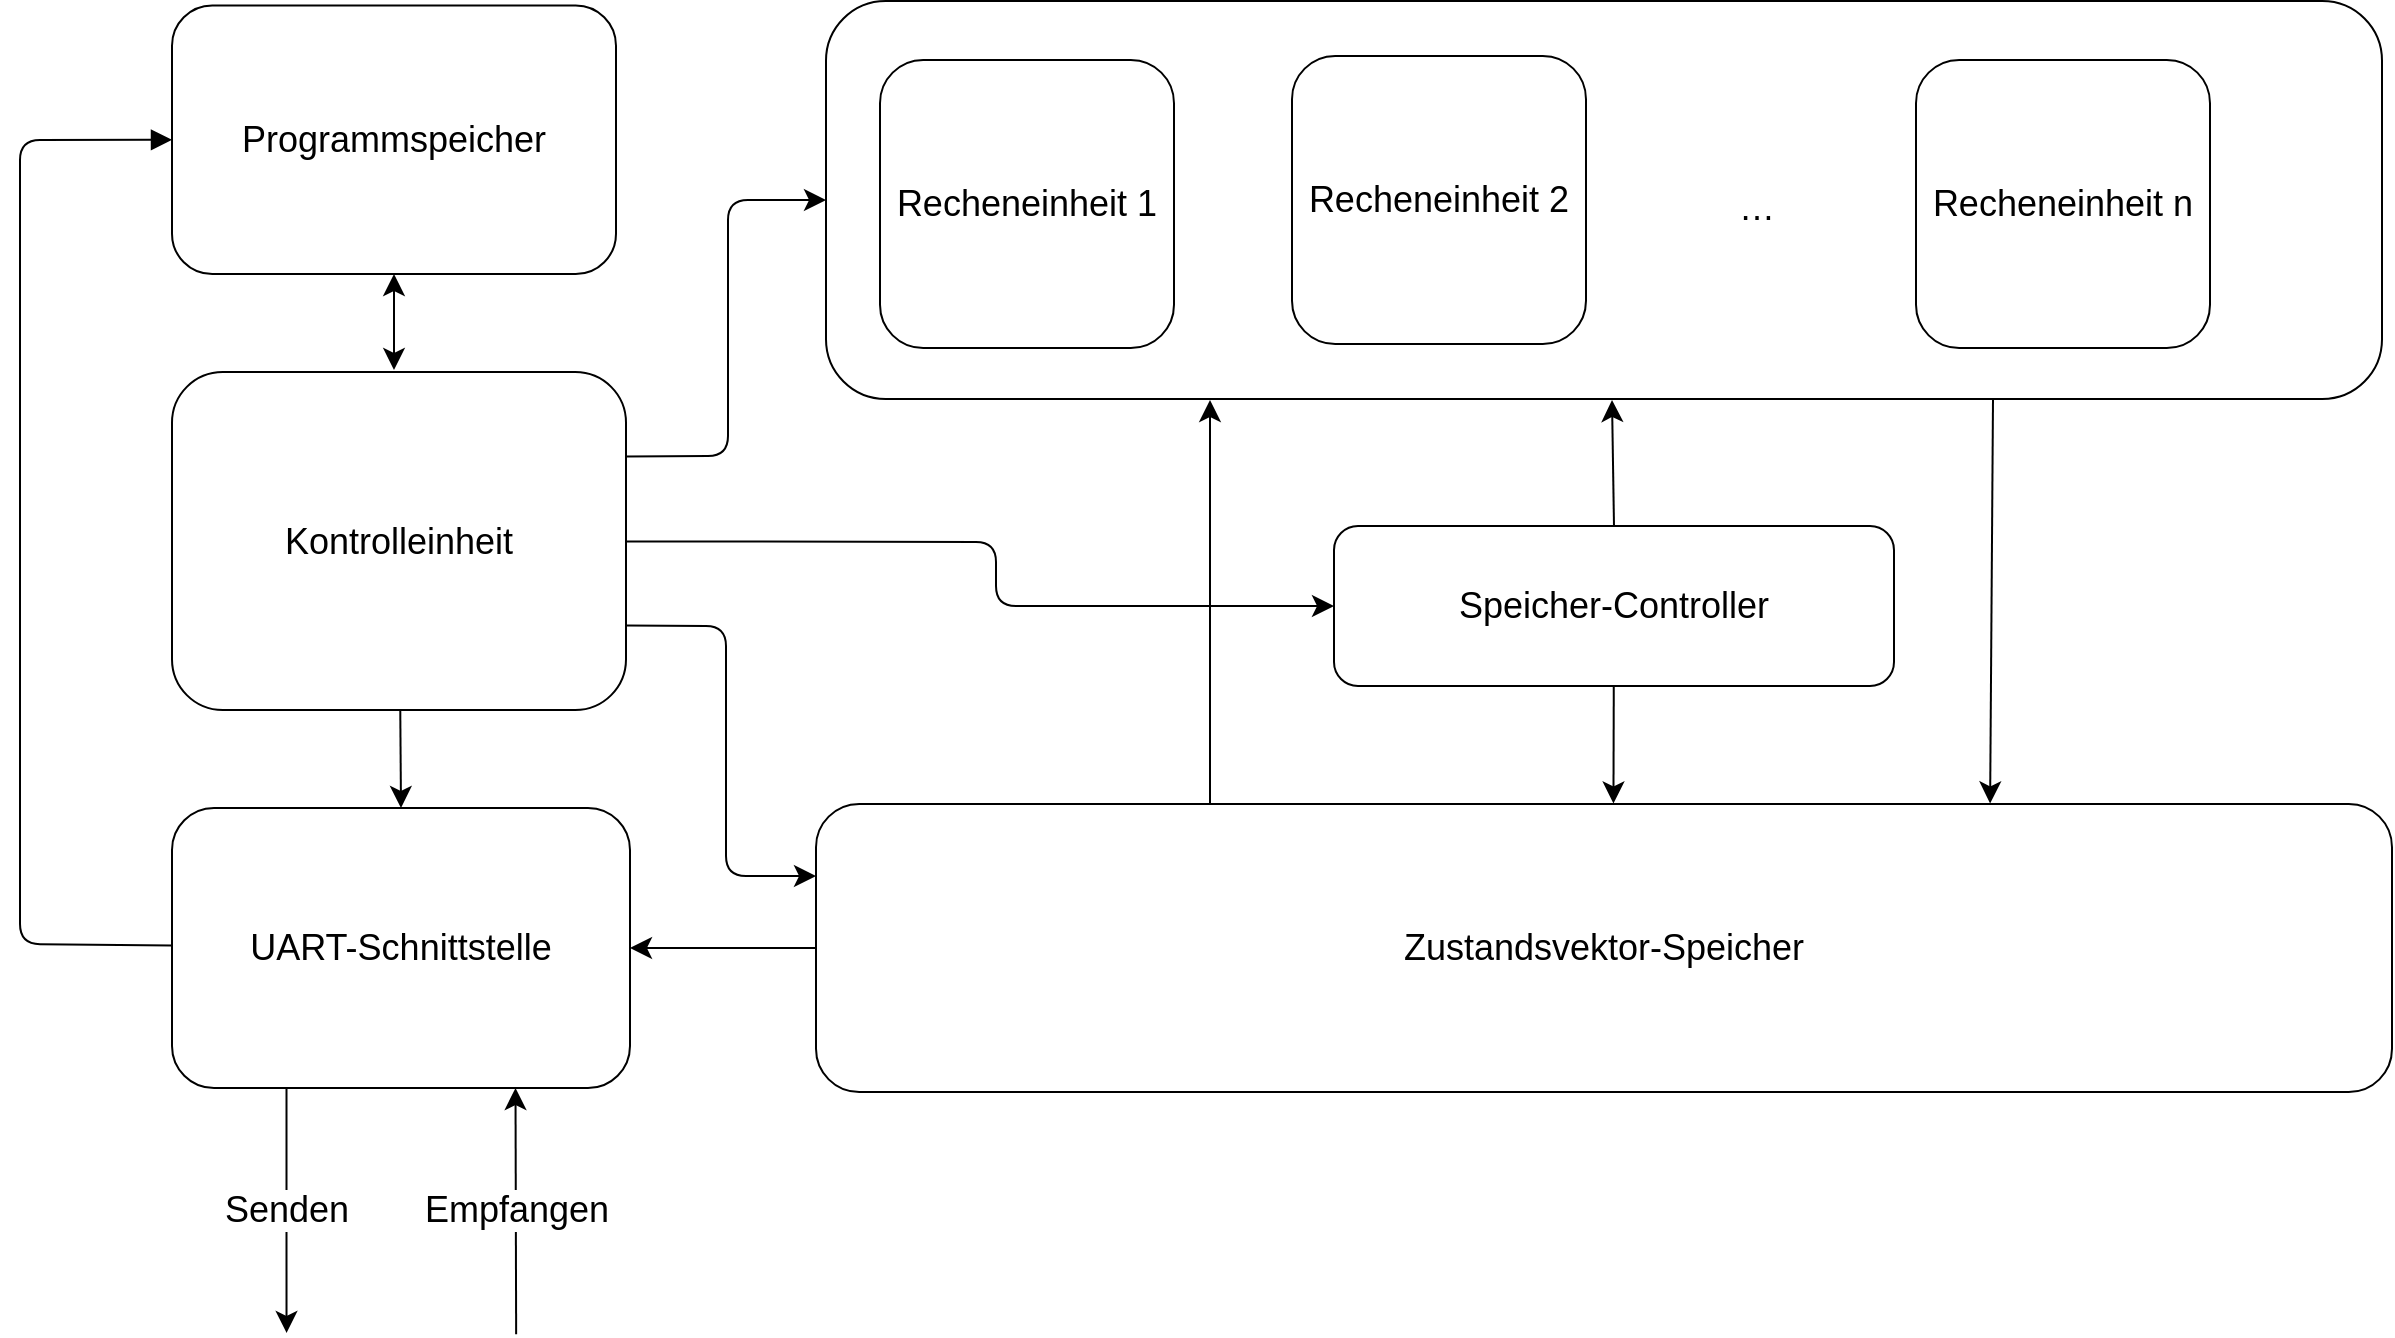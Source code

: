 <mxfile version="24.0.7" type="github">
  <diagram name="Page-1" id="L5z7G1MLdmV6tcJb1Ozl">
    <mxGraphModel dx="2073" dy="1051" grid="0" gridSize="10" guides="1" tooltips="1" connect="1" arrows="1" fold="1" page="0" pageScale="1" pageWidth="850" pageHeight="1100" math="0" shadow="0">
      <root>
        <mxCell id="0" />
        <mxCell id="1" parent="0" />
        <mxCell id="xqdPf7vg9-mfppOpUybL-33" style="edgeStyle=none;curved=1;rounded=0;orthogonalLoop=1;jettySize=auto;html=1;exitX=0.75;exitY=1;exitDx=0;exitDy=0;entryX=0.745;entryY=-0.002;entryDx=0;entryDy=0;fontSize=18;startSize=8;endSize=8;labelBackgroundColor=none;fontColor=default;entryPerimeter=0;" edge="1" parent="1" source="xqdPf7vg9-mfppOpUybL-18" target="xqdPf7vg9-mfppOpUybL-8">
          <mxGeometry relative="1" as="geometry" />
        </mxCell>
        <mxCell id="xqdPf7vg9-mfppOpUybL-18" value="" style="whiteSpace=wrap;html=1;labelBackgroundColor=none;rounded=1;fontSize=18;" vertex="1" parent="1">
          <mxGeometry x="308" y="30.5" width="778" height="199" as="geometry" />
        </mxCell>
        <mxCell id="xqdPf7vg9-mfppOpUybL-27" style="edgeStyle=none;curved=1;rounded=0;orthogonalLoop=1;jettySize=auto;html=1;entryX=0.5;entryY=0;entryDx=0;entryDy=0;fontSize=18;startSize=8;endSize=8;labelBackgroundColor=none;fontColor=default;" edge="1" parent="1" source="xqdPf7vg9-mfppOpUybL-2" target="xqdPf7vg9-mfppOpUybL-13">
          <mxGeometry relative="1" as="geometry" />
        </mxCell>
        <mxCell id="xqdPf7vg9-mfppOpUybL-28" style="edgeStyle=none;curved=0;rounded=1;orthogonalLoop=1;jettySize=auto;html=1;entryX=0;entryY=0.5;entryDx=0;entryDy=0;fontSize=18;startSize=8;endSize=8;labelBackgroundColor=none;fontColor=default;" edge="1" parent="1" source="xqdPf7vg9-mfppOpUybL-2" target="xqdPf7vg9-mfppOpUybL-14">
          <mxGeometry relative="1" as="geometry">
            <Array as="points">
              <mxPoint x="393" y="301" />
              <mxPoint x="393" y="333" />
            </Array>
          </mxGeometry>
        </mxCell>
        <mxCell id="xqdPf7vg9-mfppOpUybL-34" style="edgeStyle=none;curved=0;rounded=1;orthogonalLoop=1;jettySize=auto;html=1;exitX=1;exitY=0.25;exitDx=0;exitDy=0;fontSize=18;startSize=8;endSize=8;entryX=0;entryY=0.5;entryDx=0;entryDy=0;labelBackgroundColor=none;fontColor=default;" edge="1" parent="1" source="xqdPf7vg9-mfppOpUybL-2" target="xqdPf7vg9-mfppOpUybL-18">
          <mxGeometry relative="1" as="geometry">
            <mxPoint x="267.5" y="204.5" as="targetPoint" />
            <Array as="points">
              <mxPoint x="259" y="258" />
              <mxPoint x="259" y="130" />
            </Array>
          </mxGeometry>
        </mxCell>
        <mxCell id="xqdPf7vg9-mfppOpUybL-35" style="edgeStyle=none;curved=0;rounded=1;orthogonalLoop=1;jettySize=auto;html=1;exitX=1;exitY=0.75;exitDx=0;exitDy=0;entryX=0;entryY=0.25;entryDx=0;entryDy=0;fontSize=18;startSize=8;endSize=8;labelBackgroundColor=none;fontColor=default;" edge="1" parent="1" source="xqdPf7vg9-mfppOpUybL-2" target="xqdPf7vg9-mfppOpUybL-8">
          <mxGeometry relative="1" as="geometry">
            <Array as="points">
              <mxPoint x="258" y="343" />
              <mxPoint x="258" y="468" />
            </Array>
          </mxGeometry>
        </mxCell>
        <mxCell id="xqdPf7vg9-mfppOpUybL-2" value="Kontrolleinheit" style="rounded=1;whiteSpace=wrap;html=1;labelBackgroundColor=none;fontSize=18;" vertex="1" parent="1">
          <mxGeometry x="-19" y="216" width="227" height="169" as="geometry" />
        </mxCell>
        <mxCell id="xqdPf7vg9-mfppOpUybL-4" value="Recheneinheit 1" style="rounded=1;whiteSpace=wrap;html=1;labelBackgroundColor=none;fontSize=18;" vertex="1" parent="1">
          <mxGeometry x="335" y="60" width="147" height="144" as="geometry" />
        </mxCell>
        <mxCell id="xqdPf7vg9-mfppOpUybL-32" style="edgeStyle=none;curved=1;rounded=0;orthogonalLoop=1;jettySize=auto;html=1;exitX=0.25;exitY=0;exitDx=0;exitDy=0;fontSize=18;startSize=8;endSize=8;labelBackgroundColor=none;fontColor=default;" edge="1" parent="1" source="xqdPf7vg9-mfppOpUybL-8">
          <mxGeometry relative="1" as="geometry">
            <mxPoint x="500" y="230" as="targetPoint" />
          </mxGeometry>
        </mxCell>
        <mxCell id="xqdPf7vg9-mfppOpUybL-36" style="edgeStyle=none;curved=1;rounded=0;orthogonalLoop=1;jettySize=auto;html=1;exitX=0;exitY=0.5;exitDx=0;exitDy=0;entryX=1;entryY=0.5;entryDx=0;entryDy=0;fontSize=18;startSize=8;endSize=8;labelBackgroundColor=none;fontColor=default;" edge="1" parent="1" source="xqdPf7vg9-mfppOpUybL-8" target="xqdPf7vg9-mfppOpUybL-13">
          <mxGeometry relative="1" as="geometry" />
        </mxCell>
        <mxCell id="xqdPf7vg9-mfppOpUybL-8" value="Zustandsvektor-Speicher" style="rounded=1;whiteSpace=wrap;html=1;labelBackgroundColor=none;fontSize=18;" vertex="1" parent="1">
          <mxGeometry x="303" y="432" width="788" height="144" as="geometry" />
        </mxCell>
        <mxCell id="xqdPf7vg9-mfppOpUybL-10" value="Recheneinheit 2" style="rounded=1;whiteSpace=wrap;html=1;labelBackgroundColor=none;fontSize=18;" vertex="1" parent="1">
          <mxGeometry x="541" y="58" width="147" height="144" as="geometry" />
        </mxCell>
        <mxCell id="xqdPf7vg9-mfppOpUybL-24" style="edgeStyle=none;curved=0;rounded=1;orthogonalLoop=1;jettySize=auto;html=1;entryX=0;entryY=0.5;entryDx=0;entryDy=0;fontSize=18;startSize=8;endSize=8;endArrow=block;endFill=1;startArrow=none;startFill=0;labelBackgroundColor=none;fontColor=default;" edge="1" parent="1" source="xqdPf7vg9-mfppOpUybL-13" target="xqdPf7vg9-mfppOpUybL-15">
          <mxGeometry relative="1" as="geometry">
            <Array as="points">
              <mxPoint x="-95" y="502" />
              <mxPoint x="-95" y="100" />
            </Array>
          </mxGeometry>
        </mxCell>
        <mxCell id="xqdPf7vg9-mfppOpUybL-38" value="Senden" style="edgeStyle=none;curved=1;rounded=0;orthogonalLoop=1;jettySize=auto;html=1;exitX=0.25;exitY=1;exitDx=0;exitDy=0;fontSize=18;startSize=8;endSize=8;labelBackgroundColor=default;fontColor=default;" edge="1" parent="1" source="xqdPf7vg9-mfppOpUybL-13">
          <mxGeometry relative="1" as="geometry">
            <mxPoint x="38.259" y="696.444" as="targetPoint" />
          </mxGeometry>
        </mxCell>
        <mxCell id="xqdPf7vg9-mfppOpUybL-39" value="Empfangen" style="edgeStyle=none;curved=1;rounded=0;orthogonalLoop=1;jettySize=auto;html=1;exitX=0.75;exitY=1;exitDx=0;exitDy=0;fontSize=18;startSize=8;endSize=8;endArrow=none;endFill=0;startArrow=classic;startFill=1;labelBackgroundColor=default;fontColor=default;flowAnimation=0;verticalAlign=middle;" edge="1" parent="1" source="xqdPf7vg9-mfppOpUybL-13">
          <mxGeometry relative="1" as="geometry">
            <mxPoint x="153.074" y="697.185" as="targetPoint" />
          </mxGeometry>
        </mxCell>
        <mxCell id="xqdPf7vg9-mfppOpUybL-13" value="UART-Schnittstelle" style="rounded=1;whiteSpace=wrap;html=1;labelBackgroundColor=none;fontSize=18;" vertex="1" parent="1">
          <mxGeometry x="-19" y="434" width="229" height="140" as="geometry" />
        </mxCell>
        <mxCell id="xqdPf7vg9-mfppOpUybL-30" style="edgeStyle=none;curved=1;rounded=0;orthogonalLoop=1;jettySize=auto;html=1;exitX=0.5;exitY=0;exitDx=0;exitDy=0;fontSize=18;startSize=8;endSize=8;labelBackgroundColor=none;fontColor=default;" edge="1" parent="1" source="xqdPf7vg9-mfppOpUybL-14">
          <mxGeometry relative="1" as="geometry">
            <mxPoint x="701" y="230" as="targetPoint" />
          </mxGeometry>
        </mxCell>
        <mxCell id="xqdPf7vg9-mfppOpUybL-31" style="edgeStyle=none;curved=1;rounded=0;orthogonalLoop=1;jettySize=auto;html=1;entryX=0.506;entryY=-0.002;entryDx=0;entryDy=0;fontSize=18;startSize=8;endSize=8;labelBackgroundColor=none;fontColor=default;entryPerimeter=0;" edge="1" parent="1" source="xqdPf7vg9-mfppOpUybL-14" target="xqdPf7vg9-mfppOpUybL-8">
          <mxGeometry relative="1" as="geometry" />
        </mxCell>
        <mxCell id="xqdPf7vg9-mfppOpUybL-14" value="Speicher-Controller" style="rounded=1;whiteSpace=wrap;html=1;labelBackgroundColor=none;fontSize=18;" vertex="1" parent="1">
          <mxGeometry x="562" y="293" width="280" height="80" as="geometry" />
        </mxCell>
        <mxCell id="xqdPf7vg9-mfppOpUybL-26" style="edgeStyle=none;curved=1;rounded=1;orthogonalLoop=1;jettySize=auto;html=1;fontSize=18;startSize=8;endSize=8;labelBackgroundColor=none;fontColor=default;startArrow=classic;startFill=1;" edge="1" parent="1" source="xqdPf7vg9-mfppOpUybL-15">
          <mxGeometry relative="1" as="geometry">
            <mxPoint x="92" y="215" as="targetPoint" />
          </mxGeometry>
        </mxCell>
        <mxCell id="xqdPf7vg9-mfppOpUybL-15" value="Programmspeicher" style="rounded=1;whiteSpace=wrap;html=1;labelBackgroundColor=none;fontSize=18;" vertex="1" parent="1">
          <mxGeometry x="-19" y="32.75" width="222" height="134.25" as="geometry" />
        </mxCell>
        <mxCell id="xqdPf7vg9-mfppOpUybL-19" value="…" style="text;strokeColor=none;fillColor=none;html=1;align=center;verticalAlign=middle;whiteSpace=wrap;rounded=1;fontSize=18;labelBackgroundColor=none;" vertex="1" parent="1">
          <mxGeometry x="746" y="119" width="55" height="30" as="geometry" />
        </mxCell>
        <mxCell id="xqdPf7vg9-mfppOpUybL-21" value="Recheneinheit n" style="rounded=1;whiteSpace=wrap;html=1;labelBackgroundColor=none;fontSize=18;" vertex="1" parent="1">
          <mxGeometry x="853" y="60" width="147" height="144" as="geometry" />
        </mxCell>
      </root>
    </mxGraphModel>
  </diagram>
</mxfile>
